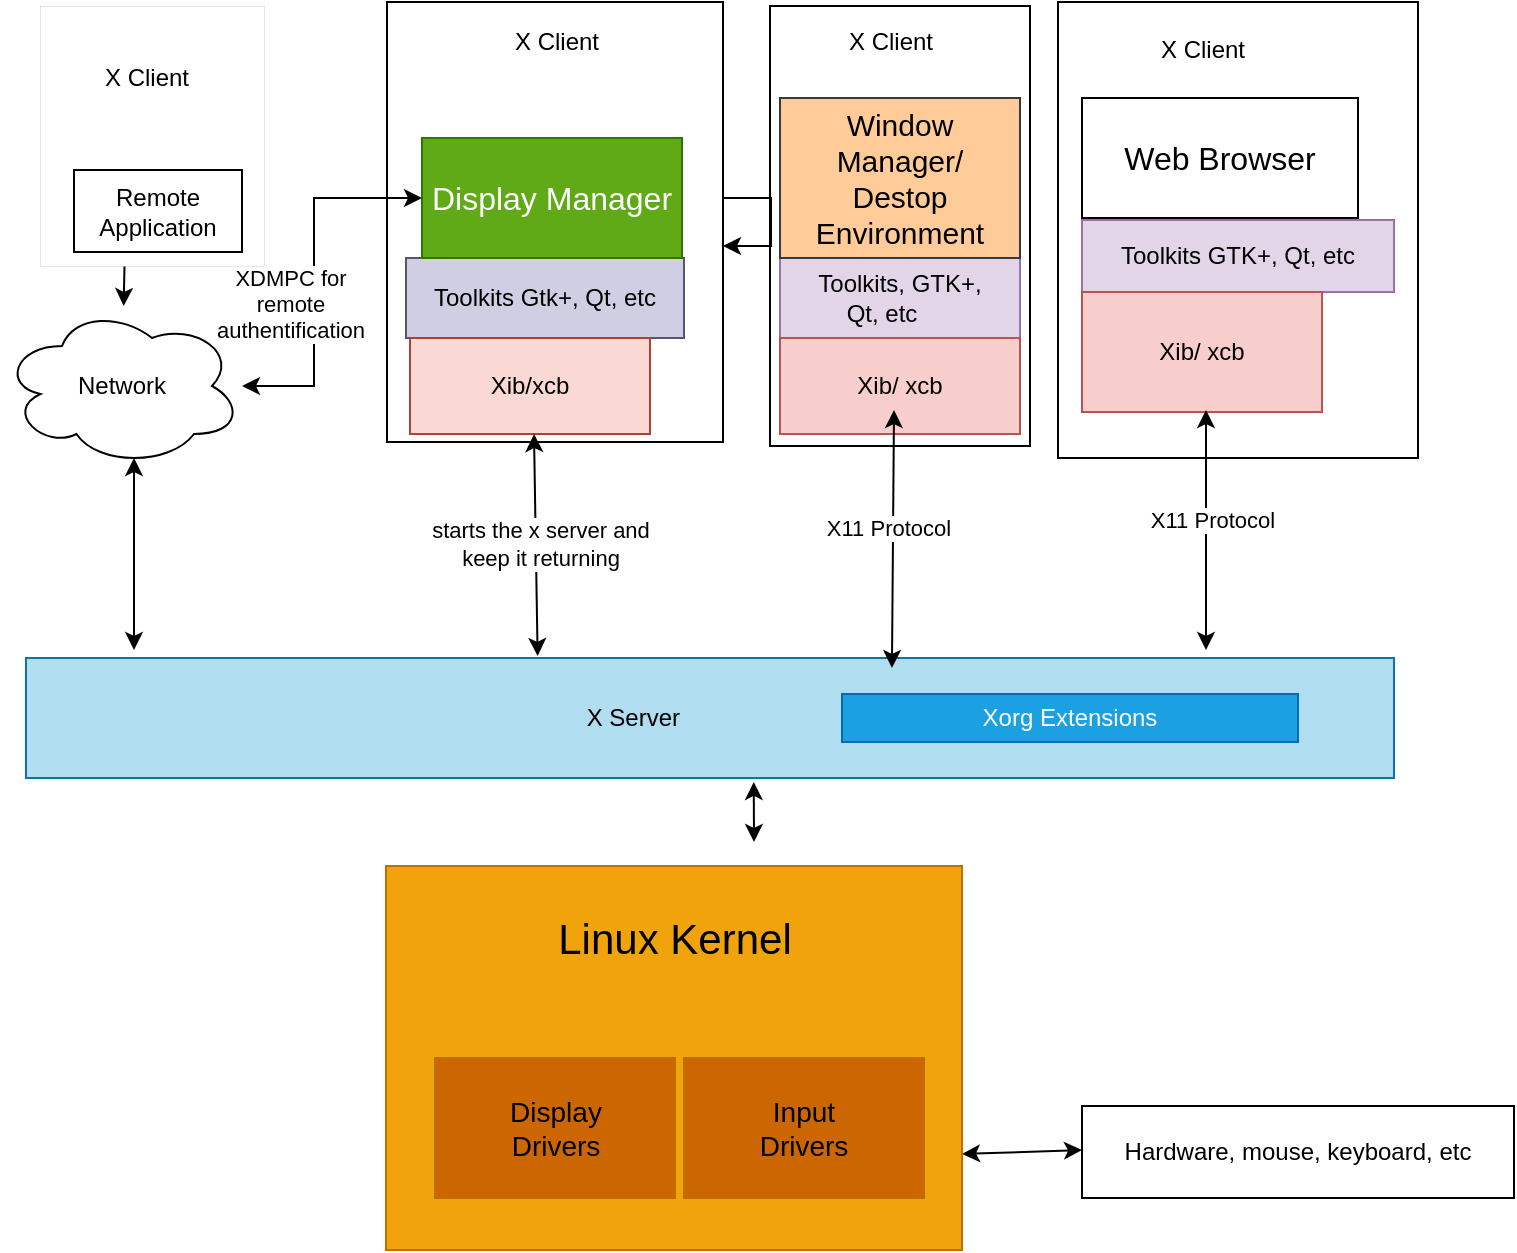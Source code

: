 <mxfile version="24.8.3">
  <diagram name="Page-1" id="nXWBwUCNANV4VVoEd0IQ">
    <mxGraphModel dx="1964" dy="615" grid="1" gridSize="12" guides="1" tooltips="1" connect="1" arrows="1" fold="1" page="1" pageScale="1" pageWidth="850" pageHeight="1100" math="0" shadow="0">
      <root>
        <mxCell id="0" />
        <mxCell id="1" parent="0" />
        <mxCell id="ektpal-N9t8QWqwKVM1w-2" value="" style="rounded=0;whiteSpace=wrap;html=1;" vertex="1" parent="1">
          <mxGeometry x="180.5" y="192" width="168" height="220" as="geometry" />
        </mxCell>
        <mxCell id="ektpal-N9t8QWqwKVM1w-5" value="" style="rounded=0;whiteSpace=wrap;html=1;" vertex="1" parent="1">
          <mxGeometry x="372" y="194" width="130" height="220" as="geometry" />
        </mxCell>
        <mxCell id="ektpal-N9t8QWqwKVM1w-6" value="&lt;div&gt;Remote&lt;/div&gt;&lt;div&gt;Application&lt;br&gt;&lt;/div&gt;" style="rounded=0;whiteSpace=wrap;html=1;" vertex="1" parent="1">
          <mxGeometry x="18" y="264" width="90" height="46" as="geometry" />
        </mxCell>
        <mxCell id="ektpal-N9t8QWqwKVM1w-12" value="" style="edgeStyle=orthogonalEdgeStyle;rounded=0;orthogonalLoop=1;jettySize=auto;html=1;" edge="1" parent="1" source="ektpal-N9t8QWqwKVM1w-7" target="ektpal-N9t8QWqwKVM1w-11">
          <mxGeometry relative="1" as="geometry" />
        </mxCell>
        <mxCell id="ektpal-N9t8QWqwKVM1w-14" value="" style="edgeStyle=orthogonalEdgeStyle;rounded=0;orthogonalLoop=1;jettySize=auto;html=1;" edge="1" parent="1" target="ektpal-N9t8QWqwKVM1w-13">
          <mxGeometry relative="1" as="geometry">
            <mxPoint x="427" y="322" as="sourcePoint" />
          </mxGeometry>
        </mxCell>
        <mxCell id="ektpal-N9t8QWqwKVM1w-11" value="Toolkits Gtk+, Qt, etc" style="whiteSpace=wrap;html=1;rounded=0;fillColor=#d0cee2;strokeColor=#56517e;" vertex="1" parent="1">
          <mxGeometry x="190" y="320" width="139" height="40" as="geometry" />
        </mxCell>
        <mxCell id="ektpal-N9t8QWqwKVM1w-23" value="" style="edgeStyle=orthogonalEdgeStyle;rounded=0;orthogonalLoop=1;jettySize=auto;html=1;" edge="1" parent="1" source="ektpal-N9t8QWqwKVM1w-13" target="ektpal-N9t8QWqwKVM1w-22">
          <mxGeometry relative="1" as="geometry" />
        </mxCell>
        <mxCell id="ektpal-N9t8QWqwKVM1w-13" value="Toolkits, GTK+, &lt;span style=&quot;white-space: pre;&quot;&gt;Qt, etc&#x9;&lt;/span&gt;" style="whiteSpace=wrap;html=1;rounded=0;fillColor=#e1d5e7;strokeColor=#9673a6;" vertex="1" parent="1">
          <mxGeometry x="377" y="320" width="120" height="40" as="geometry" />
        </mxCell>
        <mxCell id="ektpal-N9t8QWqwKVM1w-7" value="&lt;font style=&quot;font-size: 16px;&quot;&gt;Display Manager&lt;/font&gt;" style="rounded=0;whiteSpace=wrap;html=1;strokeWidth=1;spacing=1;fillColor=#60a917;fontColor=#ffffff;strokeColor=#2D7600;" vertex="1" parent="1">
          <mxGeometry x="198" y="260" width="130" height="60" as="geometry" />
        </mxCell>
        <mxCell id="ektpal-N9t8QWqwKVM1w-79" style="edgeStyle=orthogonalEdgeStyle;rounded=0;orthogonalLoop=1;jettySize=auto;html=1;exitX=0.5;exitY=1;exitDx=0;exitDy=0;" edge="1" parent="1" source="ektpal-N9t8QWqwKVM1w-85">
          <mxGeometry relative="1" as="geometry">
            <mxPoint x="225" y="396" as="targetPoint" />
            <mxPoint x="224.5" y="384" as="sourcePoint" />
          </mxGeometry>
        </mxCell>
        <mxCell id="ektpal-N9t8QWqwKVM1w-22" value="Xib/ xcb" style="whiteSpace=wrap;html=1;rounded=0;fillColor=#f8cecc;strokeColor=#b85450;" vertex="1" parent="1">
          <mxGeometry x="377" y="360" width="120" height="48" as="geometry" />
        </mxCell>
        <mxCell id="ektpal-N9t8QWqwKVM1w-24" value="Network " style="ellipse;shape=cloud;whiteSpace=wrap;html=1;" vertex="1" parent="1">
          <mxGeometry x="-12" y="344" width="120" height="80" as="geometry" />
        </mxCell>
        <mxCell id="ektpal-N9t8QWqwKVM1w-25" value="X Server&amp;nbsp;&amp;nbsp;&amp;nbsp;&amp;nbsp;&amp;nbsp;&amp;nbsp;&amp;nbsp;&amp;nbsp;&amp;nbsp;&amp;nbsp;&amp;nbsp;&amp;nbsp;&amp;nbsp;&amp;nbsp;&amp;nbsp;&amp;nbsp;&amp;nbsp;&amp;nbsp;&amp;nbsp;&amp;nbsp;&amp;nbsp;&amp;nbsp;&amp;nbsp; " style="rounded=0;whiteSpace=wrap;html=1;fillColor=#b1ddf0;strokeColor=#10739e;" vertex="1" parent="1">
          <mxGeometry y="520" width="684" height="60" as="geometry" />
        </mxCell>
        <mxCell id="ektpal-N9t8QWqwKVM1w-42" value="" style="edgeStyle=orthogonalEdgeStyle;rounded=0;orthogonalLoop=1;jettySize=auto;html=1;" edge="1" parent="1" source="ektpal-N9t8QWqwKVM1w-36" target="ektpal-N9t8QWqwKVM1w-41">
          <mxGeometry relative="1" as="geometry" />
        </mxCell>
        <mxCell id="ektpal-N9t8QWqwKVM1w-36" value="Web Browser" style="rounded=0;whiteSpace=wrap;html=1;" vertex="1" parent="1">
          <mxGeometry x="528" y="260" width="120" height="40" as="geometry" />
        </mxCell>
        <mxCell id="ektpal-N9t8QWqwKVM1w-39" value="X Client" style="rounded=0;whiteSpace=wrap;html=1;" vertex="1" parent="1">
          <mxGeometry x="516" y="192" width="180" height="228" as="geometry" />
        </mxCell>
        <mxCell id="ektpal-N9t8QWqwKVM1w-44" value="" style="edgeStyle=orthogonalEdgeStyle;rounded=0;orthogonalLoop=1;jettySize=auto;html=1;" edge="1" parent="1" source="ektpal-N9t8QWqwKVM1w-41" target="ektpal-N9t8QWqwKVM1w-43">
          <mxGeometry relative="1" as="geometry" />
        </mxCell>
        <mxCell id="ektpal-N9t8QWqwKVM1w-41" value="Toolkits GTK+, Qt, etc" style="whiteSpace=wrap;html=1;rounded=0;fillColor=#e1d5e7;strokeColor=#9673a6;" vertex="1" parent="1">
          <mxGeometry x="528" y="301" width="156" height="36" as="geometry" />
        </mxCell>
        <mxCell id="ektpal-N9t8QWqwKVM1w-43" value="Xib/ xcb" style="whiteSpace=wrap;html=1;rounded=0;fillColor=#f8cecc;strokeColor=#b85450;" vertex="1" parent="1">
          <mxGeometry x="528" y="337" width="120" height="60" as="geometry" />
        </mxCell>
        <mxCell id="ektpal-N9t8QWqwKVM1w-49" value="Xorg Extensions" style="rounded=0;whiteSpace=wrap;html=1;fillColor=#1ba1e2;fontColor=#ffffff;strokeColor=#006EAF;" vertex="1" parent="1">
          <mxGeometry x="408" y="538" width="228" height="24" as="geometry" />
        </mxCell>
        <mxCell id="ektpal-N9t8QWqwKVM1w-58" value="Hardware, mouse, keyboard, etc" style="rounded=0;whiteSpace=wrap;html=1;" vertex="1" parent="1">
          <mxGeometry x="528" y="744" width="216" height="46" as="geometry" />
        </mxCell>
        <mxCell id="ektpal-N9t8QWqwKVM1w-85" value="Xib/xcb" style="rounded=0;whiteSpace=wrap;html=1;fillColor=#fad9d5;strokeColor=#ae4132;" vertex="1" parent="1">
          <mxGeometry x="192" y="360" width="120" height="48" as="geometry" />
        </mxCell>
        <mxCell id="ektpal-N9t8QWqwKVM1w-101" value="" style="endArrow=classic;startArrow=classic;html=1;rounded=0;" edge="1" parent="1">
          <mxGeometry width="50" height="50" relative="1" as="geometry">
            <mxPoint x="590" y="516" as="sourcePoint" />
            <mxPoint x="590" y="396" as="targetPoint" />
          </mxGeometry>
        </mxCell>
        <mxCell id="ektpal-N9t8QWqwKVM1w-116" value="X11 Protocol" style="edgeLabel;html=1;align=center;verticalAlign=middle;resizable=0;points=[];" vertex="1" connectable="0" parent="ektpal-N9t8QWqwKVM1w-101">
          <mxGeometry x="0.083" y="-3" relative="1" as="geometry">
            <mxPoint as="offset" />
          </mxGeometry>
        </mxCell>
        <mxCell id="ektpal-N9t8QWqwKVM1w-102" value="" style="endArrow=classic;startArrow=classic;html=1;rounded=0;entryX=0.55;entryY=0.95;entryDx=0;entryDy=0;entryPerimeter=0;" edge="1" parent="1" target="ektpal-N9t8QWqwKVM1w-24">
          <mxGeometry width="50" height="50" relative="1" as="geometry">
            <mxPoint x="54" y="516" as="sourcePoint" />
            <mxPoint x="74" y="456" as="targetPoint" />
          </mxGeometry>
        </mxCell>
        <mxCell id="ektpal-N9t8QWqwKVM1w-103" value="" style="endArrow=classic;startArrow=classic;html=1;rounded=0;exitX=0.374;exitY=-0.017;exitDx=0;exitDy=0;exitPerimeter=0;" edge="1" parent="1" source="ektpal-N9t8QWqwKVM1w-25">
          <mxGeometry width="50" height="50" relative="1" as="geometry">
            <mxPoint x="204" y="458" as="sourcePoint" />
            <mxPoint x="254" y="408" as="targetPoint" />
          </mxGeometry>
        </mxCell>
        <mxCell id="ektpal-N9t8QWqwKVM1w-113" value="&lt;div&gt;starts the x server and &lt;br&gt;&lt;/div&gt;&lt;div&gt;keep it returning&lt;br&gt;&lt;/div&gt;" style="edgeLabel;html=1;align=center;verticalAlign=middle;resizable=0;points=[];" vertex="1" connectable="0" parent="ektpal-N9t8QWqwKVM1w-103">
          <mxGeometry x="0.008" y="-2" relative="1" as="geometry">
            <mxPoint as="offset" />
          </mxGeometry>
        </mxCell>
        <mxCell id="ektpal-N9t8QWqwKVM1w-104" value="" style="endArrow=classic;startArrow=classic;html=1;rounded=0;exitX=0.633;exitY=0.083;exitDx=0;exitDy=0;exitPerimeter=0;" edge="1" parent="1" source="ektpal-N9t8QWqwKVM1w-25">
          <mxGeometry width="50" height="50" relative="1" as="geometry">
            <mxPoint x="384" y="446" as="sourcePoint" />
            <mxPoint x="434" y="396" as="targetPoint" />
          </mxGeometry>
        </mxCell>
        <mxCell id="ektpal-N9t8QWqwKVM1w-114" value="X11 Protocol" style="edgeLabel;html=1;align=center;verticalAlign=middle;resizable=0;points=[];" vertex="1" connectable="0" parent="ektpal-N9t8QWqwKVM1w-104">
          <mxGeometry x="0.085" y="3" relative="1" as="geometry">
            <mxPoint as="offset" />
          </mxGeometry>
        </mxCell>
        <mxCell id="ektpal-N9t8QWqwKVM1w-105" value="" style="endArrow=classic;startArrow=classic;html=1;rounded=0;" edge="1" parent="1" source="ektpal-N9t8QWqwKVM1w-24">
          <mxGeometry width="50" height="50" relative="1" as="geometry">
            <mxPoint y="338" as="sourcePoint" />
            <mxPoint x="50" y="288" as="targetPoint" />
            <Array as="points" />
          </mxGeometry>
        </mxCell>
        <mxCell id="ektpal-N9t8QWqwKVM1w-107" value="" style="endArrow=classic;startArrow=classic;html=1;rounded=0;exitX=0.5;exitY=0;exitDx=0;exitDy=0;entryX=0.532;entryY=1.033;entryDx=0;entryDy=0;entryPerimeter=0;" edge="1" parent="1" target="ektpal-N9t8QWqwKVM1w-25">
          <mxGeometry width="50" height="50" relative="1" as="geometry">
            <mxPoint x="364" y="612" as="sourcePoint" />
            <mxPoint x="386" y="576" as="targetPoint" />
            <Array as="points" />
          </mxGeometry>
        </mxCell>
        <mxCell id="ektpal-N9t8QWqwKVM1w-110" value="" style="endArrow=classic;startArrow=classic;html=1;rounded=0;exitX=1;exitY=0.75;exitDx=0;exitDy=0;" edge="1" parent="1" source="ektpal-N9t8QWqwKVM1w-134">
          <mxGeometry width="50" height="50" relative="1" as="geometry">
            <mxPoint x="461.072" y="768" as="sourcePoint" />
            <mxPoint x="528" y="766" as="targetPoint" />
          </mxGeometry>
        </mxCell>
        <mxCell id="ektpal-N9t8QWqwKVM1w-111" value="" style="endArrow=classic;startArrow=classic;html=1;rounded=0;entryX=0;entryY=0.5;entryDx=0;entryDy=0;" edge="1" parent="1" source="ektpal-N9t8QWqwKVM1w-24" target="ektpal-N9t8QWqwKVM1w-7">
          <mxGeometry width="50" height="50" relative="1" as="geometry">
            <mxPoint x="120" y="374" as="sourcePoint" />
            <mxPoint x="144" y="288" as="targetPoint" />
            <Array as="points">
              <mxPoint x="144" y="384" />
              <mxPoint x="144" y="290" />
            </Array>
          </mxGeometry>
        </mxCell>
        <mxCell id="ektpal-N9t8QWqwKVM1w-112" value="&lt;div&gt;XDMPC for &lt;br&gt;&lt;/div&gt;&lt;div&gt;remote&lt;/div&gt;&lt;div&gt;authentification&lt;br&gt;&lt;/div&gt;" style="edgeLabel;html=1;align=center;verticalAlign=middle;resizable=0;points=[];" vertex="1" connectable="0" parent="ektpal-N9t8QWqwKVM1w-111">
          <mxGeometry x="-0.168" y="-5" relative="1" as="geometry">
            <mxPoint x="-17" y="-1" as="offset" />
          </mxGeometry>
        </mxCell>
        <mxCell id="ektpal-N9t8QWqwKVM1w-1" value="" style="rounded=0;whiteSpace=wrap;html=1;strokeWidth=0;align=center;direction=south;" vertex="1" parent="1">
          <mxGeometry x="7" y="194" width="112" height="130" as="geometry" />
        </mxCell>
        <mxCell id="ektpal-N9t8QWqwKVM1w-118" value="&lt;div&gt;Remote &lt;br&gt;&lt;/div&gt;&lt;div&gt;Application&lt;br&gt;&lt;/div&gt;" style="rounded=0;whiteSpace=wrap;html=1;" vertex="1" parent="1">
          <mxGeometry x="24" y="276" width="84" height="41" as="geometry" />
        </mxCell>
        <mxCell id="ektpal-N9t8QWqwKVM1w-122" value="X Client" style="text;html=1;align=center;verticalAlign=middle;resizable=0;points=[];autosize=1;strokeColor=none;fillColor=none;" vertex="1" parent="1">
          <mxGeometry x="24" y="218" width="72" height="24" as="geometry" />
        </mxCell>
        <mxCell id="ektpal-N9t8QWqwKVM1w-123" style="edgeStyle=orthogonalEdgeStyle;rounded=0;orthogonalLoop=1;jettySize=auto;html=1;" edge="1" parent="1" source="ektpal-N9t8QWqwKVM1w-2" target="ektpal-N9t8QWqwKVM1w-2">
          <mxGeometry relative="1" as="geometry" />
        </mxCell>
        <mxCell id="ektpal-N9t8QWqwKVM1w-124" value="X Client" style="text;html=1;align=center;verticalAlign=middle;resizable=0;points=[];autosize=1;strokeColor=none;fillColor=none;" vertex="1" parent="1">
          <mxGeometry x="228.5" y="200" width="72" height="24" as="geometry" />
        </mxCell>
        <mxCell id="ektpal-N9t8QWqwKVM1w-125" value="&lt;div style=&quot;font-size: 15px;&quot;&gt;&lt;font style=&quot;font-size: 15px;&quot;&gt;Window Manager/&lt;/font&gt;&lt;/div&gt;&lt;div style=&quot;font-size: 15px;&quot;&gt;&lt;font style=&quot;font-size: 15px;&quot;&gt;Destop Environment&lt;br&gt;&lt;/font&gt;&lt;/div&gt;" style="rounded=0;whiteSpace=wrap;html=1;fillColor=#ffcc99;strokeColor=#36393d;" vertex="1" parent="1">
          <mxGeometry x="377" y="240" width="120" height="80" as="geometry" />
        </mxCell>
        <mxCell id="ektpal-N9t8QWqwKVM1w-131" value="&lt;div&gt;X Client&lt;/div&gt;" style="text;html=1;align=center;verticalAlign=middle;resizable=0;points=[];autosize=1;strokeColor=none;fillColor=none;" vertex="1" parent="1">
          <mxGeometry x="396" y="200" width="72" height="24" as="geometry" />
        </mxCell>
        <mxCell id="ektpal-N9t8QWqwKVM1w-132" value="X Client" style="text;html=1;align=center;verticalAlign=middle;resizable=0;points=[];autosize=1;strokeColor=none;fillColor=none;" vertex="1" parent="1">
          <mxGeometry x="552" y="204" width="72" height="24" as="geometry" />
        </mxCell>
        <mxCell id="ektpal-N9t8QWqwKVM1w-56" value="&lt;div&gt;Display&lt;/div&gt;&lt;div&gt;Drivers&lt;br&gt;&lt;/div&gt;" style="whiteSpace=wrap;html=1;aspect=fixed;" vertex="1" parent="1">
          <mxGeometry x="292" y="710" width="80" height="80" as="geometry" />
        </mxCell>
        <mxCell id="ektpal-N9t8QWqwKVM1w-57" value="&lt;div&gt;Linus &lt;br&gt;&lt;/div&gt;&lt;div&gt;Drivers&lt;br&gt;&lt;/div&gt;" style="whiteSpace=wrap;html=1;aspect=fixed;" vertex="1" parent="1">
          <mxGeometry x="372" y="710" width="80" height="80" as="geometry" />
        </mxCell>
        <mxCell id="ektpal-N9t8QWqwKVM1w-134" value="" style="rounded=0;whiteSpace=wrap;html=1;fillColor=#f0a30a;fontColor=#000000;strokeColor=#BD7000;" vertex="1" parent="1">
          <mxGeometry x="180" y="624" width="288" height="192" as="geometry" />
        </mxCell>
        <mxCell id="ektpal-N9t8QWqwKVM1w-135" value="&lt;div style=&quot;font-size: 14px;&quot;&gt;&lt;font style=&quot;font-size: 14px;&quot;&gt;Display&lt;/font&gt;&lt;/div&gt;&lt;div style=&quot;font-size: 14px;&quot;&gt;&lt;font style=&quot;font-size: 14px;&quot;&gt;Drivers&lt;br&gt;&lt;/font&gt;&lt;/div&gt;" style="rounded=0;whiteSpace=wrap;html=1;fillColor=#CC6600;fontColor=#000000;strokeColor=#BD7000;" vertex="1" parent="1">
          <mxGeometry x="204.5" y="720" width="120" height="70" as="geometry" />
        </mxCell>
        <mxCell id="ektpal-N9t8QWqwKVM1w-136" value="&lt;div style=&quot;font-size: 14px;&quot;&gt;&lt;font style=&quot;font-size: 14px;&quot;&gt;Input&lt;/font&gt;&lt;/div&gt;&lt;div style=&quot;font-size: 14px;&quot;&gt;&lt;font style=&quot;font-size: 14px;&quot;&gt;Drivers&lt;br&gt;&lt;/font&gt;&lt;/div&gt;" style="rounded=0;whiteSpace=wrap;html=1;fillColor=#CC6600;fontColor=#000000;strokeColor=#BD7000;strokeWidth=1;" vertex="1" parent="1">
          <mxGeometry x="329" y="720" width="120" height="70" as="geometry" />
        </mxCell>
        <mxCell id="ektpal-N9t8QWqwKVM1w-139" value="&lt;font style=&quot;font-size: 21px;&quot;&gt;Linux Kernel&lt;/font&gt;" style="text;html=1;align=center;verticalAlign=middle;resizable=0;points=[];autosize=1;strokeColor=none;fillColor=none;" vertex="1" parent="1">
          <mxGeometry x="252" y="642" width="144" height="36" as="geometry" />
        </mxCell>
        <mxCell id="ektpal-N9t8QWqwKVM1w-140" value="&lt;font style=&quot;font-size: 16px;&quot;&gt;Web Browser&lt;/font&gt;" style="rounded=0;whiteSpace=wrap;html=1;" vertex="1" parent="1">
          <mxGeometry x="528" y="240" width="138" height="60" as="geometry" />
        </mxCell>
      </root>
    </mxGraphModel>
  </diagram>
</mxfile>
